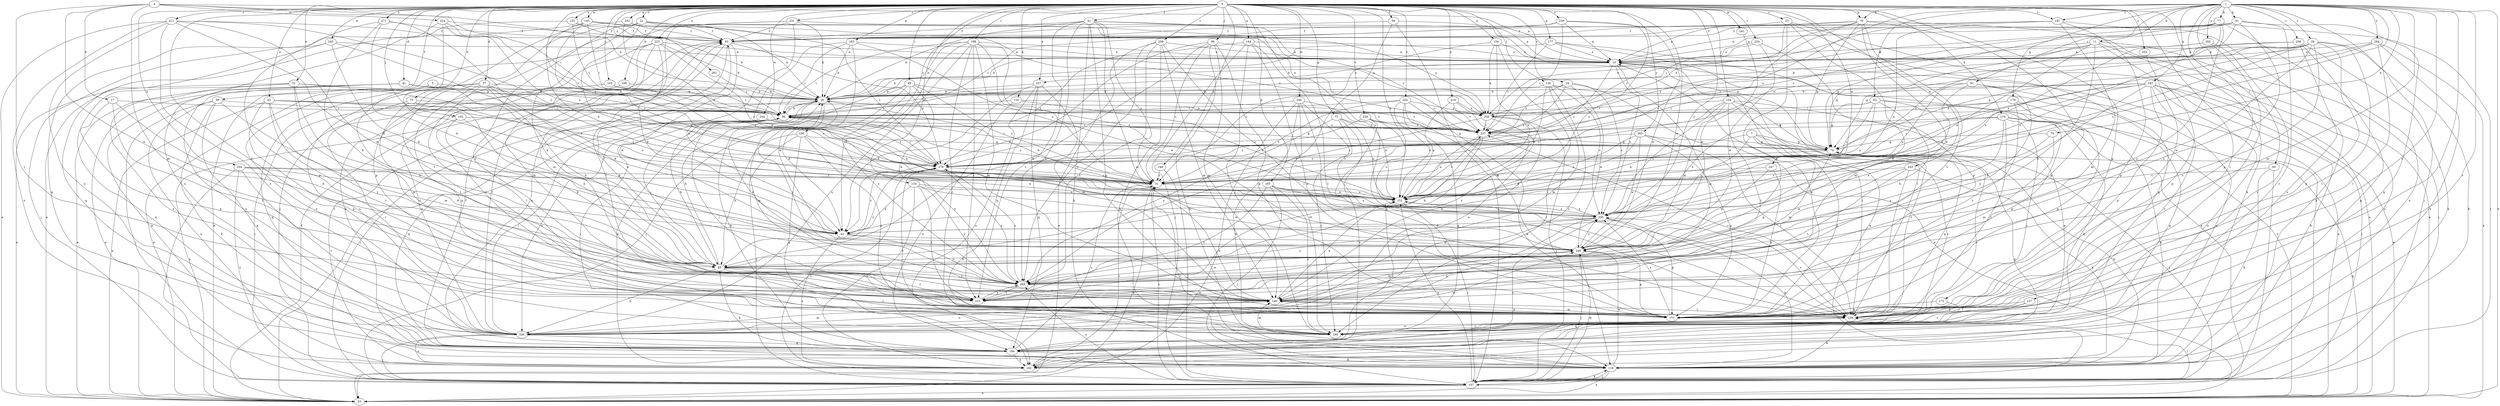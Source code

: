 strict digraph  {
0;
1;
4;
5;
7;
10;
11;
17;
20;
22;
23;
24;
29;
31;
37;
41;
42;
43;
51;
53;
56;
59;
61;
62;
63;
73;
74;
75;
76;
77;
79;
81;
85;
89;
91;
95;
96;
98;
103;
104;
105;
107;
108;
110;
114;
118;
120;
129;
133;
140;
144;
145;
148;
151;
152;
154;
157;
162;
163;
165;
172;
173;
177;
179;
183;
184;
188;
190;
191;
194;
202;
203;
205;
208;
211;
215;
219;
223;
224;
226;
229;
230;
231;
234;
236;
237;
241;
243;
244;
245;
246;
247;
248;
252;
254;
257;
258;
261;
263;
264;
265;
269;
271;
279;
0 -> 22  [label=c];
0 -> 23  [label=c];
0 -> 24  [label=c];
0 -> 37  [label=d];
0 -> 41  [label=d];
0 -> 43  [label=e];
0 -> 51  [label=e];
0 -> 56  [label=f];
0 -> 59  [label=f];
0 -> 61  [label=f];
0 -> 73  [label=g];
0 -> 75  [label=h];
0 -> 76  [label=h];
0 -> 89  [label=i];
0 -> 98  [label=j];
0 -> 103  [label=j];
0 -> 104  [label=j];
0 -> 105  [label=j];
0 -> 108  [label=k];
0 -> 110  [label=k];
0 -> 114  [label=k];
0 -> 118  [label=k];
0 -> 120  [label=l];
0 -> 129  [label=l];
0 -> 133  [label=m];
0 -> 144  [label=n];
0 -> 145  [label=n];
0 -> 148  [label=n];
0 -> 151  [label=n];
0 -> 152  [label=o];
0 -> 154  [label=o];
0 -> 163  [label=p];
0 -> 165  [label=p];
0 -> 172  [label=p];
0 -> 177  [label=q];
0 -> 188  [label=r];
0 -> 190  [label=r];
0 -> 191  [label=r];
0 -> 202  [label=s];
0 -> 203  [label=s];
0 -> 205  [label=s];
0 -> 208  [label=t];
0 -> 211  [label=t];
0 -> 215  [label=t];
0 -> 219  [label=u];
0 -> 223  [label=u];
0 -> 229  [label=v];
0 -> 230  [label=v];
0 -> 231  [label=v];
0 -> 234  [label=v];
0 -> 241  [label=w];
0 -> 243  [label=w];
0 -> 244  [label=w];
0 -> 245  [label=w];
0 -> 246  [label=w];
0 -> 247  [label=w];
0 -> 248  [label=w];
0 -> 252  [label=x];
0 -> 254  [label=x];
0 -> 257  [label=x];
0 -> 261  [label=y];
0 -> 263  [label=y];
0 -> 271  [label=z];
0 -> 279  [label=z];
1 -> 11  [label=b];
1 -> 29  [label=c];
1 -> 53  [label=e];
1 -> 62  [label=f];
1 -> 76  [label=h];
1 -> 77  [label=h];
1 -> 79  [label=h];
1 -> 81  [label=h];
1 -> 91  [label=i];
1 -> 95  [label=i];
1 -> 107  [label=j];
1 -> 129  [label=l];
1 -> 140  [label=m];
1 -> 157  [label=o];
1 -> 173  [label=p];
1 -> 179  [label=q];
1 -> 183  [label=q];
1 -> 191  [label=r];
1 -> 194  [label=r];
1 -> 205  [label=s];
1 -> 236  [label=v];
1 -> 264  [label=y];
1 -> 265  [label=y];
1 -> 279  [label=z];
4 -> 10  [label=a];
4 -> 17  [label=b];
4 -> 20  [label=b];
4 -> 85  [label=h];
4 -> 96  [label=i];
4 -> 129  [label=l];
4 -> 140  [label=m];
4 -> 224  [label=u];
5 -> 20  [label=b];
5 -> 53  [label=e];
5 -> 215  [label=t];
5 -> 226  [label=u];
7 -> 74  [label=g];
7 -> 140  [label=m];
7 -> 151  [label=n];
7 -> 173  [label=p];
7 -> 194  [label=r];
7 -> 205  [label=s];
10 -> 20  [label=b];
10 -> 53  [label=e];
10 -> 140  [label=m];
10 -> 205  [label=s];
10 -> 257  [label=x];
10 -> 279  [label=z];
11 -> 10  [label=a];
11 -> 74  [label=g];
11 -> 85  [label=h];
11 -> 107  [label=j];
11 -> 151  [label=n];
11 -> 162  [label=o];
11 -> 173  [label=p];
11 -> 237  [label=v];
17 -> 85  [label=h];
17 -> 96  [label=i];
17 -> 173  [label=p];
17 -> 215  [label=t];
20 -> 96  [label=i];
20 -> 107  [label=j];
20 -> 140  [label=m];
20 -> 237  [label=v];
20 -> 269  [label=y];
22 -> 63  [label=f];
22 -> 74  [label=g];
22 -> 85  [label=h];
22 -> 151  [label=n];
22 -> 215  [label=t];
22 -> 258  [label=x];
22 -> 269  [label=y];
22 -> 279  [label=z];
23 -> 53  [label=e];
23 -> 63  [label=f];
23 -> 173  [label=p];
23 -> 184  [label=q];
23 -> 237  [label=v];
23 -> 269  [label=y];
24 -> 20  [label=b];
24 -> 53  [label=e];
24 -> 205  [label=s];
24 -> 237  [label=v];
24 -> 248  [label=w];
24 -> 279  [label=z];
29 -> 10  [label=a];
29 -> 20  [label=b];
29 -> 74  [label=g];
29 -> 118  [label=k];
29 -> 129  [label=l];
29 -> 151  [label=n];
29 -> 173  [label=p];
29 -> 215  [label=t];
29 -> 248  [label=w];
29 -> 279  [label=z];
31 -> 53  [label=e];
31 -> 151  [label=n];
37 -> 20  [label=b];
37 -> 85  [label=h];
37 -> 129  [label=l];
37 -> 173  [label=p];
37 -> 184  [label=q];
37 -> 226  [label=u];
37 -> 248  [label=w];
37 -> 279  [label=z];
41 -> 20  [label=b];
41 -> 42  [label=d];
41 -> 53  [label=e];
41 -> 96  [label=i];
41 -> 118  [label=k];
41 -> 226  [label=u];
42 -> 162  [label=o];
42 -> 248  [label=w];
42 -> 269  [label=y];
42 -> 279  [label=z];
43 -> 31  [label=c];
43 -> 53  [label=e];
43 -> 96  [label=i];
43 -> 173  [label=p];
43 -> 215  [label=t];
43 -> 258  [label=x];
43 -> 269  [label=y];
51 -> 20  [label=b];
51 -> 53  [label=e];
51 -> 85  [label=h];
51 -> 140  [label=m];
51 -> 184  [label=q];
51 -> 205  [label=s];
51 -> 226  [label=u];
53 -> 10  [label=a];
53 -> 63  [label=f];
53 -> 74  [label=g];
53 -> 96  [label=i];
56 -> 10  [label=a];
56 -> 63  [label=f];
56 -> 107  [label=j];
56 -> 269  [label=y];
59 -> 96  [label=i];
59 -> 107  [label=j];
59 -> 118  [label=k];
59 -> 140  [label=m];
59 -> 162  [label=o];
59 -> 184  [label=q];
61 -> 20  [label=b];
61 -> 31  [label=c];
61 -> 63  [label=f];
61 -> 118  [label=k];
61 -> 140  [label=m];
61 -> 173  [label=p];
61 -> 205  [label=s];
61 -> 215  [label=t];
61 -> 237  [label=v];
61 -> 269  [label=y];
62 -> 31  [label=c];
62 -> 74  [label=g];
62 -> 85  [label=h];
62 -> 96  [label=i];
62 -> 107  [label=j];
62 -> 151  [label=n];
62 -> 173  [label=p];
63 -> 10  [label=a];
63 -> 184  [label=q];
63 -> 215  [label=t];
63 -> 248  [label=w];
63 -> 279  [label=z];
73 -> 129  [label=l];
73 -> 151  [label=n];
73 -> 194  [label=r];
73 -> 237  [label=v];
73 -> 269  [label=y];
74 -> 96  [label=i];
74 -> 107  [label=j];
74 -> 118  [label=k];
74 -> 194  [label=r];
74 -> 279  [label=z];
75 -> 85  [label=h];
75 -> 96  [label=i];
75 -> 194  [label=r];
75 -> 215  [label=t];
76 -> 10  [label=a];
76 -> 31  [label=c];
76 -> 53  [label=e];
76 -> 63  [label=f];
76 -> 74  [label=g];
76 -> 173  [label=p];
76 -> 215  [label=t];
76 -> 248  [label=w];
76 -> 258  [label=x];
77 -> 10  [label=a];
77 -> 63  [label=f];
77 -> 107  [label=j];
77 -> 162  [label=o];
77 -> 205  [label=s];
77 -> 237  [label=v];
77 -> 258  [label=x];
77 -> 269  [label=y];
79 -> 74  [label=g];
79 -> 140  [label=m];
79 -> 205  [label=s];
81 -> 10  [label=a];
81 -> 63  [label=f];
81 -> 74  [label=g];
81 -> 184  [label=q];
81 -> 194  [label=r];
81 -> 205  [label=s];
81 -> 269  [label=y];
85 -> 20  [label=b];
85 -> 63  [label=f];
85 -> 96  [label=i];
85 -> 129  [label=l];
85 -> 194  [label=r];
85 -> 215  [label=t];
85 -> 226  [label=u];
85 -> 269  [label=y];
85 -> 279  [label=z];
89 -> 20  [label=b];
89 -> 31  [label=c];
89 -> 42  [label=d];
89 -> 107  [label=j];
89 -> 237  [label=v];
89 -> 248  [label=w];
89 -> 269  [label=y];
91 -> 20  [label=b];
91 -> 42  [label=d];
91 -> 151  [label=n];
91 -> 162  [label=o];
91 -> 269  [label=y];
95 -> 31  [label=c];
95 -> 107  [label=j];
95 -> 118  [label=k];
96 -> 20  [label=b];
96 -> 31  [label=c];
96 -> 74  [label=g];
96 -> 85  [label=h];
96 -> 151  [label=n];
96 -> 226  [label=u];
96 -> 237  [label=v];
98 -> 10  [label=a];
98 -> 31  [label=c];
98 -> 42  [label=d];
98 -> 85  [label=h];
98 -> 118  [label=k];
98 -> 140  [label=m];
98 -> 173  [label=p];
103 -> 20  [label=b];
103 -> 31  [label=c];
103 -> 53  [label=e];
103 -> 96  [label=i];
104 -> 31  [label=c];
104 -> 74  [label=g];
104 -> 96  [label=i];
104 -> 184  [label=q];
104 -> 194  [label=r];
104 -> 205  [label=s];
104 -> 215  [label=t];
104 -> 248  [label=w];
105 -> 42  [label=d];
105 -> 53  [label=e];
105 -> 85  [label=h];
105 -> 237  [label=v];
107 -> 10  [label=a];
107 -> 31  [label=c];
107 -> 53  [label=e];
107 -> 118  [label=k];
107 -> 129  [label=l];
107 -> 151  [label=n];
107 -> 248  [label=w];
107 -> 269  [label=y];
107 -> 279  [label=z];
108 -> 20  [label=b];
108 -> 107  [label=j];
108 -> 226  [label=u];
110 -> 96  [label=i];
110 -> 151  [label=n];
110 -> 162  [label=o];
110 -> 237  [label=v];
114 -> 118  [label=k];
114 -> 129  [label=l];
114 -> 184  [label=q];
114 -> 194  [label=r];
114 -> 205  [label=s];
114 -> 237  [label=v];
114 -> 269  [label=y];
118 -> 31  [label=c];
118 -> 53  [label=e];
118 -> 85  [label=h];
118 -> 107  [label=j];
118 -> 248  [label=w];
120 -> 20  [label=b];
120 -> 129  [label=l];
120 -> 140  [label=m];
120 -> 151  [label=n];
120 -> 205  [label=s];
120 -> 226  [label=u];
129 -> 74  [label=g];
129 -> 96  [label=i];
129 -> 118  [label=k];
129 -> 194  [label=r];
129 -> 205  [label=s];
129 -> 226  [label=u];
129 -> 237  [label=v];
133 -> 42  [label=d];
133 -> 151  [label=n];
133 -> 162  [label=o];
133 -> 215  [label=t];
133 -> 248  [label=w];
133 -> 269  [label=y];
140 -> 129  [label=l];
140 -> 151  [label=n];
140 -> 173  [label=p];
140 -> 226  [label=u];
144 -> 10  [label=a];
144 -> 107  [label=j];
144 -> 129  [label=l];
144 -> 173  [label=p];
144 -> 194  [label=r];
144 -> 279  [label=z];
145 -> 31  [label=c];
145 -> 63  [label=f];
145 -> 96  [label=i];
145 -> 151  [label=n];
145 -> 226  [label=u];
145 -> 237  [label=v];
145 -> 258  [label=x];
148 -> 31  [label=c];
148 -> 107  [label=j];
151 -> 20  [label=b];
151 -> 107  [label=j];
151 -> 129  [label=l];
151 -> 205  [label=s];
151 -> 237  [label=v];
152 -> 20  [label=b];
152 -> 53  [label=e];
152 -> 63  [label=f];
152 -> 96  [label=i];
154 -> 10  [label=a];
154 -> 31  [label=c];
154 -> 151  [label=n];
154 -> 194  [label=r];
154 -> 258  [label=x];
157 -> 129  [label=l];
157 -> 173  [label=p];
157 -> 184  [label=q];
162 -> 20  [label=b];
162 -> 31  [label=c];
162 -> 63  [label=f];
162 -> 74  [label=g];
162 -> 205  [label=s];
163 -> 10  [label=a];
163 -> 20  [label=b];
163 -> 31  [label=c];
163 -> 96  [label=i];
163 -> 151  [label=n];
163 -> 248  [label=w];
165 -> 107  [label=j];
165 -> 151  [label=n];
165 -> 194  [label=r];
165 -> 205  [label=s];
165 -> 215  [label=t];
172 -> 173  [label=p];
172 -> 194  [label=r];
173 -> 10  [label=a];
173 -> 140  [label=m];
173 -> 205  [label=s];
177 -> 10  [label=a];
177 -> 20  [label=b];
177 -> 53  [label=e];
177 -> 129  [label=l];
177 -> 237  [label=v];
179 -> 96  [label=i];
179 -> 173  [label=p];
179 -> 184  [label=q];
179 -> 215  [label=t];
179 -> 258  [label=x];
183 -> 20  [label=b];
183 -> 31  [label=c];
183 -> 53  [label=e];
183 -> 85  [label=h];
183 -> 107  [label=j];
183 -> 118  [label=k];
183 -> 151  [label=n];
183 -> 162  [label=o];
183 -> 173  [label=p];
183 -> 194  [label=r];
183 -> 237  [label=v];
184 -> 20  [label=b];
184 -> 31  [label=c];
184 -> 63  [label=f];
184 -> 96  [label=i];
184 -> 118  [label=k];
184 -> 151  [label=n];
184 -> 162  [label=o];
188 -> 10  [label=a];
188 -> 20  [label=b];
188 -> 42  [label=d];
188 -> 96  [label=i];
188 -> 140  [label=m];
188 -> 151  [label=n];
188 -> 194  [label=r];
188 -> 215  [label=t];
188 -> 226  [label=u];
188 -> 248  [label=w];
190 -> 74  [label=g];
190 -> 85  [label=h];
190 -> 107  [label=j];
190 -> 173  [label=p];
190 -> 184  [label=q];
190 -> 269  [label=y];
191 -> 63  [label=f];
191 -> 96  [label=i];
191 -> 118  [label=k];
191 -> 140  [label=m];
191 -> 151  [label=n];
191 -> 173  [label=p];
194 -> 140  [label=m];
202 -> 31  [label=c];
202 -> 96  [label=i];
202 -> 118  [label=k];
202 -> 151  [label=n];
202 -> 184  [label=q];
202 -> 248  [label=w];
202 -> 258  [label=x];
203 -> 129  [label=l];
205 -> 42  [label=d];
205 -> 118  [label=k];
205 -> 151  [label=n];
205 -> 173  [label=p];
205 -> 226  [label=u];
205 -> 269  [label=y];
208 -> 10  [label=a];
208 -> 53  [label=e];
208 -> 118  [label=k];
208 -> 129  [label=l];
208 -> 140  [label=m];
208 -> 215  [label=t];
208 -> 269  [label=y];
211 -> 42  [label=d];
211 -> 53  [label=e];
211 -> 63  [label=f];
211 -> 162  [label=o];
211 -> 194  [label=r];
211 -> 226  [label=u];
211 -> 248  [label=w];
211 -> 279  [label=z];
215 -> 269  [label=y];
219 -> 151  [label=n];
219 -> 226  [label=u];
219 -> 237  [label=v];
219 -> 258  [label=x];
223 -> 10  [label=a];
223 -> 20  [label=b];
223 -> 31  [label=c];
223 -> 42  [label=d];
223 -> 53  [label=e];
223 -> 118  [label=k];
223 -> 140  [label=m];
223 -> 194  [label=r];
224 -> 63  [label=f];
224 -> 151  [label=n];
224 -> 184  [label=q];
224 -> 237  [label=v];
224 -> 279  [label=z];
226 -> 63  [label=f];
226 -> 96  [label=i];
226 -> 107  [label=j];
226 -> 140  [label=m];
226 -> 162  [label=o];
226 -> 184  [label=q];
226 -> 248  [label=w];
229 -> 74  [label=g];
229 -> 162  [label=o];
229 -> 205  [label=s];
229 -> 237  [label=v];
229 -> 279  [label=z];
230 -> 10  [label=a];
230 -> 63  [label=f];
230 -> 96  [label=i];
230 -> 151  [label=n];
230 -> 237  [label=v];
230 -> 248  [label=w];
231 -> 20  [label=b];
231 -> 42  [label=d];
231 -> 63  [label=f];
231 -> 107  [label=j];
231 -> 140  [label=m];
231 -> 258  [label=x];
234 -> 10  [label=a];
234 -> 20  [label=b];
234 -> 140  [label=m];
234 -> 248  [label=w];
236 -> 10  [label=a];
236 -> 118  [label=k];
236 -> 184  [label=q];
236 -> 226  [label=u];
236 -> 258  [label=x];
237 -> 74  [label=g];
237 -> 85  [label=h];
237 -> 151  [label=n];
237 -> 215  [label=t];
241 -> 248  [label=w];
243 -> 31  [label=c];
243 -> 118  [label=k];
243 -> 129  [label=l];
243 -> 215  [label=t];
243 -> 248  [label=w];
244 -> 184  [label=q];
244 -> 237  [label=v];
244 -> 279  [label=z];
245 -> 10  [label=a];
245 -> 42  [label=d];
245 -> 107  [label=j];
245 -> 184  [label=q];
245 -> 205  [label=s];
246 -> 53  [label=e];
246 -> 96  [label=i];
246 -> 118  [label=k];
246 -> 151  [label=n];
246 -> 173  [label=p];
246 -> 194  [label=r];
246 -> 205  [label=s];
247 -> 31  [label=c];
247 -> 173  [label=p];
247 -> 248  [label=w];
248 -> 85  [label=h];
248 -> 107  [label=j];
248 -> 140  [label=m];
248 -> 173  [label=p];
248 -> 205  [label=s];
252 -> 20  [label=b];
252 -> 63  [label=f];
252 -> 173  [label=p];
252 -> 279  [label=z];
254 -> 31  [label=c];
254 -> 42  [label=d];
254 -> 107  [label=j];
254 -> 151  [label=n];
254 -> 162  [label=o];
254 -> 194  [label=r];
257 -> 20  [label=b];
257 -> 42  [label=d];
257 -> 140  [label=m];
257 -> 162  [label=o];
257 -> 173  [label=p];
257 -> 184  [label=q];
258 -> 31  [label=c];
258 -> 107  [label=j];
258 -> 140  [label=m];
258 -> 237  [label=v];
258 -> 269  [label=y];
261 -> 96  [label=i];
263 -> 42  [label=d];
263 -> 74  [label=g];
263 -> 129  [label=l];
263 -> 151  [label=n];
263 -> 173  [label=p];
263 -> 248  [label=w];
263 -> 279  [label=z];
264 -> 10  [label=a];
264 -> 53  [label=e];
264 -> 74  [label=g];
264 -> 129  [label=l];
264 -> 162  [label=o];
264 -> 237  [label=v];
265 -> 10  [label=a];
265 -> 129  [label=l];
265 -> 194  [label=r];
265 -> 279  [label=z];
269 -> 20  [label=b];
269 -> 74  [label=g];
269 -> 140  [label=m];
269 -> 215  [label=t];
269 -> 248  [label=w];
269 -> 279  [label=z];
271 -> 31  [label=c];
271 -> 42  [label=d];
271 -> 63  [label=f];
271 -> 85  [label=h];
271 -> 173  [label=p];
279 -> 31  [label=c];
279 -> 96  [label=i];
279 -> 194  [label=r];
279 -> 269  [label=y];
}
